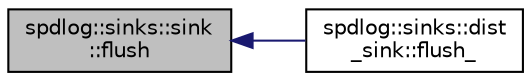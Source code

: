 digraph "spdlog::sinks::sink::flush"
{
  edge [fontname="Helvetica",fontsize="10",labelfontname="Helvetica",labelfontsize="10"];
  node [fontname="Helvetica",fontsize="10",shape=record];
  rankdir="LR";
  Node1 [label="spdlog::sinks::sink\l::flush",height=0.2,width=0.4,color="black", fillcolor="grey75", style="filled" fontcolor="black"];
  Node1 -> Node2 [dir="back",color="midnightblue",fontsize="10",style="solid",fontname="Helvetica"];
  Node2 [label="spdlog::sinks::dist\l_sink::flush_",height=0.2,width=0.4,color="black", fillcolor="white", style="filled",URL="$classspdlog_1_1sinks_1_1dist__sink.html#a790a80f63276473cedbce99047adcab0"];
}
